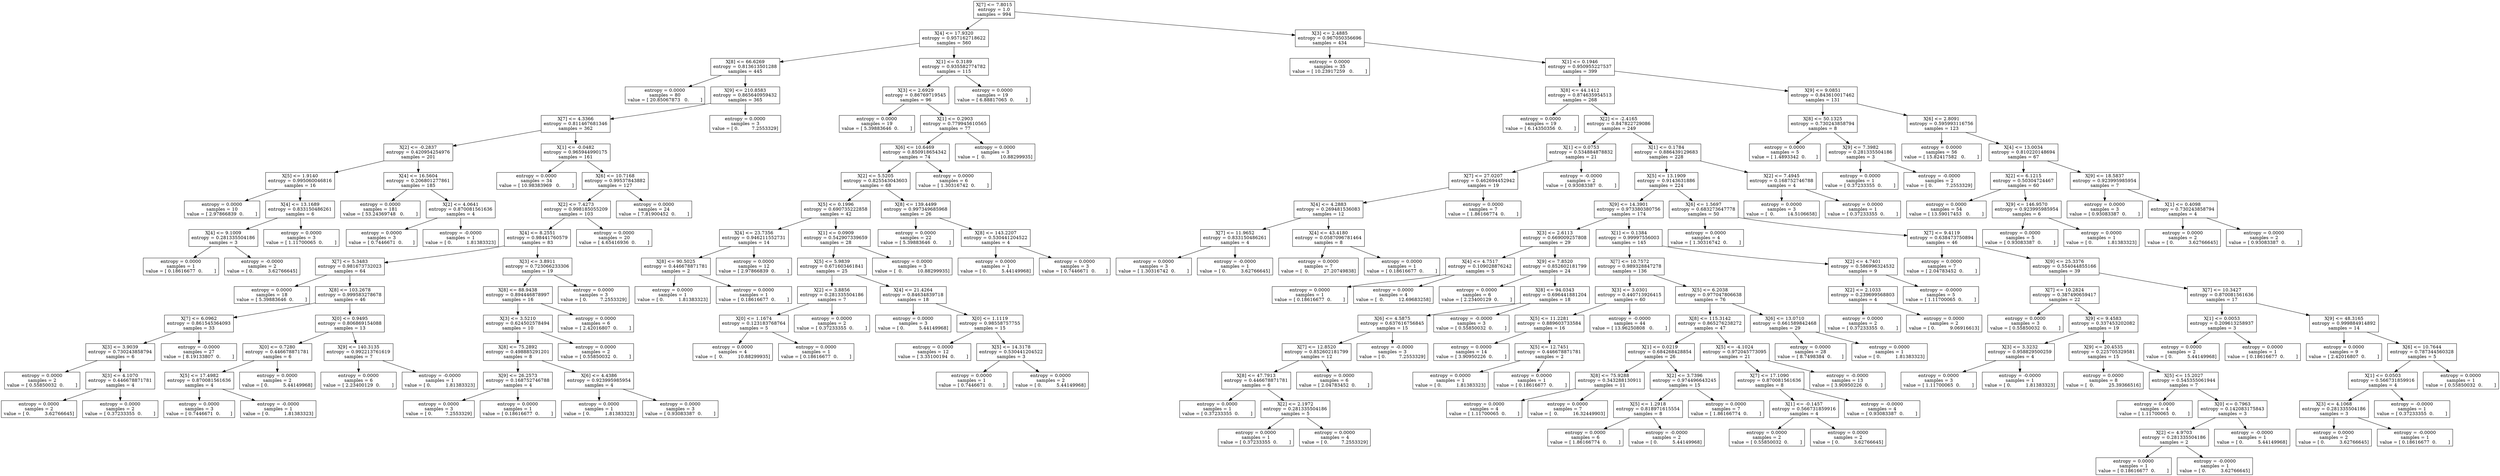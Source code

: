 digraph Tree {
0 [label="X[7] <= 7.8015\nentropy = 1.0\nsamples = 994", shape="box"] ;
1 [label="X[4] <= 17.9320\nentropy = 0.957162718622\nsamples = 560", shape="box"] ;
0 -> 1 ;
2 [label="X[8] <= 66.6269\nentropy = 0.813613501288\nsamples = 445", shape="box"] ;
1 -> 2 ;
3 [label="entropy = 0.0000\nsamples = 80\nvalue = [ 20.85067873   0.        ]", shape="box"] ;
2 -> 3 ;
4 [label="X[9] <= 210.8583\nentropy = 0.865640959432\nsamples = 365", shape="box"] ;
2 -> 4 ;
5 [label="X[7] <= 4.3366\nentropy = 0.811467681346\nsamples = 362", shape="box"] ;
4 -> 5 ;
6 [label="X[2] <= -0.2837\nentropy = 0.420954254976\nsamples = 201", shape="box"] ;
5 -> 6 ;
7 [label="X[5] <= 1.9140\nentropy = 0.995060046816\nsamples = 16", shape="box"] ;
6 -> 7 ;
8 [label="entropy = 0.0000\nsamples = 10\nvalue = [ 2.97866839  0.        ]", shape="box"] ;
7 -> 8 ;
9 [label="X[4] <= 13.1689\nentropy = 0.833150486261\nsamples = 6", shape="box"] ;
7 -> 9 ;
10 [label="X[4] <= 9.1009\nentropy = 0.281335504186\nsamples = 3", shape="box"] ;
9 -> 10 ;
11 [label="entropy = 0.0000\nsamples = 1\nvalue = [ 0.18616677  0.        ]", shape="box"] ;
10 -> 11 ;
12 [label="entropy = -0.0000\nsamples = 2\nvalue = [ 0.          3.62766645]", shape="box"] ;
10 -> 12 ;
13 [label="entropy = 0.0000\nsamples = 3\nvalue = [ 1.11700065  0.        ]", shape="box"] ;
9 -> 13 ;
14 [label="X[4] <= 16.5604\nentropy = 0.206801277861\nsamples = 185", shape="box"] ;
6 -> 14 ;
15 [label="entropy = 0.0000\nsamples = 181\nvalue = [ 53.24369748   0.        ]", shape="box"] ;
14 -> 15 ;
16 [label="X[2] <= 4.0641\nentropy = 0.870081561636\nsamples = 4", shape="box"] ;
14 -> 16 ;
17 [label="entropy = 0.0000\nsamples = 3\nvalue = [ 0.7446671  0.       ]", shape="box"] ;
16 -> 17 ;
18 [label="entropy = -0.0000\nsamples = 1\nvalue = [ 0.          1.81383323]", shape="box"] ;
16 -> 18 ;
19 [label="X[1] <= -0.0482\nentropy = 0.965944990175\nsamples = 161", shape="box"] ;
5 -> 19 ;
20 [label="entropy = 0.0000\nsamples = 34\nvalue = [ 10.98383969   0.        ]", shape="box"] ;
19 -> 20 ;
21 [label="X[6] <= 10.7168\nentropy = 0.99537843882\nsamples = 127", shape="box"] ;
19 -> 21 ;
22 [label="X[2] <= 7.4273\nentropy = 0.998185055209\nsamples = 103", shape="box"] ;
21 -> 22 ;
23 [label="X[4] <= 8.2551\nentropy = 0.98441760579\nsamples = 83", shape="box"] ;
22 -> 23 ;
24 [label="X[7] <= 5.3483\nentropy = 0.981673732023\nsamples = 64", shape="box"] ;
23 -> 24 ;
25 [label="entropy = 0.0000\nsamples = 18\nvalue = [ 5.39883646  0.        ]", shape="box"] ;
24 -> 25 ;
26 [label="X[8] <= 103.2678\nentropy = 0.999583278678\nsamples = 46", shape="box"] ;
24 -> 26 ;
27 [label="X[7] <= 6.0962\nentropy = 0.861545364093\nsamples = 33", shape="box"] ;
26 -> 27 ;
28 [label="X[3] <= 3.9039\nentropy = 0.730243858794\nsamples = 6", shape="box"] ;
27 -> 28 ;
29 [label="entropy = 0.0000\nsamples = 2\nvalue = [ 0.55850032  0.        ]", shape="box"] ;
28 -> 29 ;
30 [label="X[3] <= 4.1070\nentropy = 0.446678871781\nsamples = 4", shape="box"] ;
28 -> 30 ;
31 [label="entropy = 0.0000\nsamples = 2\nvalue = [ 0.          3.62766645]", shape="box"] ;
30 -> 31 ;
32 [label="entropy = 0.0000\nsamples = 2\nvalue = [ 0.37233355  0.        ]", shape="box"] ;
30 -> 32 ;
33 [label="entropy = -0.0000\nsamples = 27\nvalue = [ 8.19133807  0.        ]", shape="box"] ;
27 -> 33 ;
34 [label="X[0] <= 0.9495\nentropy = 0.806869154088\nsamples = 13", shape="box"] ;
26 -> 34 ;
35 [label="X[0] <= 0.7280\nentropy = 0.446678871781\nsamples = 6", shape="box"] ;
34 -> 35 ;
36 [label="X[5] <= 17.4982\nentropy = 0.870081561636\nsamples = 4", shape="box"] ;
35 -> 36 ;
37 [label="entropy = 0.0000\nsamples = 3\nvalue = [ 0.7446671  0.       ]", shape="box"] ;
36 -> 37 ;
38 [label="entropy = -0.0000\nsamples = 1\nvalue = [ 0.          1.81383323]", shape="box"] ;
36 -> 38 ;
39 [label="entropy = 0.0000\nsamples = 2\nvalue = [ 0.          5.44149968]", shape="box"] ;
35 -> 39 ;
40 [label="X[9] <= 140.3135\nentropy = 0.992213761619\nsamples = 7", shape="box"] ;
34 -> 40 ;
41 [label="entropy = 0.0000\nsamples = 6\nvalue = [ 2.23400129  0.        ]", shape="box"] ;
40 -> 41 ;
42 [label="entropy = -0.0000\nsamples = 1\nvalue = [ 0.          1.81383323]", shape="box"] ;
40 -> 42 ;
43 [label="X[3] <= 3.8911\nentropy = 0.723066233306\nsamples = 19", shape="box"] ;
23 -> 43 ;
44 [label="X[8] <= 88.9438\nentropy = 0.894446878997\nsamples = 16", shape="box"] ;
43 -> 44 ;
45 [label="X[3] <= 3.5210\nentropy = 0.624502578494\nsamples = 10", shape="box"] ;
44 -> 45 ;
46 [label="X[8] <= 75.2892\nentropy = 0.498885291201\nsamples = 8", shape="box"] ;
45 -> 46 ;
47 [label="X[9] <= 26.2573\nentropy = 0.168752746788\nsamples = 4", shape="box"] ;
46 -> 47 ;
48 [label="entropy = 0.0000\nsamples = 3\nvalue = [ 0.         7.2553329]", shape="box"] ;
47 -> 48 ;
49 [label="entropy = 0.0000\nsamples = 1\nvalue = [ 0.18616677  0.        ]", shape="box"] ;
47 -> 49 ;
50 [label="X[6] <= 4.4386\nentropy = 0.923995985954\nsamples = 4", shape="box"] ;
46 -> 50 ;
51 [label="entropy = 0.0000\nsamples = 1\nvalue = [ 0.          1.81383323]", shape="box"] ;
50 -> 51 ;
52 [label="entropy = 0.0000\nsamples = 3\nvalue = [ 0.93083387  0.        ]", shape="box"] ;
50 -> 52 ;
53 [label="entropy = 0.0000\nsamples = 2\nvalue = [ 0.55850032  0.        ]", shape="box"] ;
45 -> 53 ;
54 [label="entropy = 0.0000\nsamples = 6\nvalue = [ 2.42016807  0.        ]", shape="box"] ;
44 -> 54 ;
55 [label="entropy = 0.0000\nsamples = 3\nvalue = [ 0.         7.2553329]", shape="box"] ;
43 -> 55 ;
56 [label="entropy = 0.0000\nsamples = 20\nvalue = [ 4.65416936  0.        ]", shape="box"] ;
22 -> 56 ;
57 [label="entropy = 0.0000\nsamples = 24\nvalue = [ 7.81900452  0.        ]", shape="box"] ;
21 -> 57 ;
58 [label="entropy = 0.0000\nsamples = 3\nvalue = [ 0.         7.2553329]", shape="box"] ;
4 -> 58 ;
59 [label="X[1] <= 0.3189\nentropy = 0.935582774782\nsamples = 115", shape="box"] ;
1 -> 59 ;
60 [label="X[3] <= 2.6929\nentropy = 0.86769719545\nsamples = 96", shape="box"] ;
59 -> 60 ;
61 [label="entropy = 0.0000\nsamples = 19\nvalue = [ 5.39883646  0.        ]", shape="box"] ;
60 -> 61 ;
62 [label="X[1] <= 0.2903\nentropy = 0.779945610565\nsamples = 77", shape="box"] ;
60 -> 62 ;
63 [label="X[6] <= 10.6469\nentropy = 0.850918654342\nsamples = 74", shape="box"] ;
62 -> 63 ;
64 [label="X[2] <= 5.5205\nentropy = 0.825543043603\nsamples = 68", shape="box"] ;
63 -> 64 ;
65 [label="X[5] <= 0.1996\nentropy = 0.690735222858\nsamples = 42", shape="box"] ;
64 -> 65 ;
66 [label="X[4] <= 23.7356\nentropy = 0.946211552731\nsamples = 14", shape="box"] ;
65 -> 66 ;
67 [label="X[8] <= 90.5025\nentropy = 0.446678871781\nsamples = 2", shape="box"] ;
66 -> 67 ;
68 [label="entropy = 0.0000\nsamples = 1\nvalue = [ 0.          1.81383323]", shape="box"] ;
67 -> 68 ;
69 [label="entropy = 0.0000\nsamples = 1\nvalue = [ 0.18616677  0.        ]", shape="box"] ;
67 -> 69 ;
70 [label="entropy = 0.0000\nsamples = 12\nvalue = [ 2.97866839  0.        ]", shape="box"] ;
66 -> 70 ;
71 [label="X[1] <= 0.0909\nentropy = 0.542907339659\nsamples = 28", shape="box"] ;
65 -> 71 ;
72 [label="X[5] <= 5.9839\nentropy = 0.671603461841\nsamples = 25", shape="box"] ;
71 -> 72 ;
73 [label="X[2] <= 3.8856\nentropy = 0.281335504186\nsamples = 7", shape="box"] ;
72 -> 73 ;
74 [label="X[0] <= 1.1674\nentropy = 0.123183768764\nsamples = 5", shape="box"] ;
73 -> 74 ;
75 [label="entropy = 0.0000\nsamples = 4\nvalue = [  0.          10.88299935]", shape="box"] ;
74 -> 75 ;
76 [label="entropy = 0.0000\nsamples = 1\nvalue = [ 0.18616677  0.        ]", shape="box"] ;
74 -> 76 ;
77 [label="entropy = 0.0000\nsamples = 2\nvalue = [ 0.37233355  0.        ]", shape="box"] ;
73 -> 77 ;
78 [label="X[4] <= 21.4264\nentropy = 0.84634839718\nsamples = 18", shape="box"] ;
72 -> 78 ;
79 [label="entropy = 0.0000\nsamples = 3\nvalue = [ 0.          5.44149968]", shape="box"] ;
78 -> 79 ;
80 [label="X[0] <= 1.1119\nentropy = 0.98558757755\nsamples = 15", shape="box"] ;
78 -> 80 ;
81 [label="entropy = 0.0000\nsamples = 12\nvalue = [ 3.35100194  0.        ]", shape="box"] ;
80 -> 81 ;
82 [label="X[5] <= 14.3178\nentropy = 0.530441204522\nsamples = 3", shape="box"] ;
80 -> 82 ;
83 [label="entropy = 0.0000\nsamples = 1\nvalue = [ 0.7446671  0.       ]", shape="box"] ;
82 -> 83 ;
84 [label="entropy = 0.0000\nsamples = 2\nvalue = [ 0.          5.44149968]", shape="box"] ;
82 -> 84 ;
85 [label="entropy = 0.0000\nsamples = 3\nvalue = [  0.          10.88299935]", shape="box"] ;
71 -> 85 ;
86 [label="X[8] <= 139.4499\nentropy = 0.997349685968\nsamples = 26", shape="box"] ;
64 -> 86 ;
87 [label="entropy = 0.0000\nsamples = 22\nvalue = [ 5.39883646  0.        ]", shape="box"] ;
86 -> 87 ;
88 [label="X[8] <= 143.2207\nentropy = 0.530441204522\nsamples = 4", shape="box"] ;
86 -> 88 ;
89 [label="entropy = 0.0000\nsamples = 1\nvalue = [ 0.          5.44149968]", shape="box"] ;
88 -> 89 ;
90 [label="entropy = 0.0000\nsamples = 3\nvalue = [ 0.7446671  0.       ]", shape="box"] ;
88 -> 90 ;
91 [label="entropy = 0.0000\nsamples = 6\nvalue = [ 1.30316742  0.        ]", shape="box"] ;
63 -> 91 ;
92 [label="entropy = 0.0000\nsamples = 3\nvalue = [  0.          10.88299935]", shape="box"] ;
62 -> 92 ;
93 [label="entropy = 0.0000\nsamples = 19\nvalue = [ 6.88817065  0.        ]", shape="box"] ;
59 -> 93 ;
94 [label="X[3] <= 2.4885\nentropy = 0.967050356696\nsamples = 434", shape="box"] ;
0 -> 94 ;
95 [label="entropy = 0.0000\nsamples = 35\nvalue = [ 10.23917259   0.        ]", shape="box"] ;
94 -> 95 ;
96 [label="X[1] <= 0.1946\nentropy = 0.950955227537\nsamples = 399", shape="box"] ;
94 -> 96 ;
97 [label="X[8] <= 44.1412\nentropy = 0.874635954513\nsamples = 268", shape="box"] ;
96 -> 97 ;
98 [label="entropy = 0.0000\nsamples = 19\nvalue = [ 6.14350356  0.        ]", shape="box"] ;
97 -> 98 ;
99 [label="X[2] <= -2.4165\nentropy = 0.847822729086\nsamples = 249", shape="box"] ;
97 -> 99 ;
100 [label="X[1] <= 0.0753\nentropy = 0.534884878832\nsamples = 21", shape="box"] ;
99 -> 100 ;
101 [label="X[7] <= 27.0207\nentropy = 0.462694452942\nsamples = 19", shape="box"] ;
100 -> 101 ;
102 [label="X[4] <= 4.2883\nentropy = 0.269481536083\nsamples = 12", shape="box"] ;
101 -> 102 ;
103 [label="X[7] <= 11.9652\nentropy = 0.833150486261\nsamples = 4", shape="box"] ;
102 -> 103 ;
104 [label="entropy = 0.0000\nsamples = 3\nvalue = [ 1.30316742  0.        ]", shape="box"] ;
103 -> 104 ;
105 [label="entropy = -0.0000\nsamples = 1\nvalue = [ 0.          3.62766645]", shape="box"] ;
103 -> 105 ;
106 [label="X[4] <= 43.4180\nentropy = 0.0587096781464\nsamples = 8", shape="box"] ;
102 -> 106 ;
107 [label="entropy = 0.0000\nsamples = 7\nvalue = [  0.          27.20749838]", shape="box"] ;
106 -> 107 ;
108 [label="entropy = 0.0000\nsamples = 1\nvalue = [ 0.18616677  0.        ]", shape="box"] ;
106 -> 108 ;
109 [label="entropy = 0.0000\nsamples = 7\nvalue = [ 1.86166774  0.        ]", shape="box"] ;
101 -> 109 ;
110 [label="entropy = -0.0000\nsamples = 2\nvalue = [ 0.93083387  0.        ]", shape="box"] ;
100 -> 110 ;
111 [label="X[1] <= 0.1784\nentropy = 0.886439129683\nsamples = 228", shape="box"] ;
99 -> 111 ;
112 [label="X[5] <= 13.1909\nentropy = 0.9143631886\nsamples = 224", shape="box"] ;
111 -> 112 ;
113 [label="X[9] <= 14.3901\nentropy = 0.973380380756\nsamples = 174", shape="box"] ;
112 -> 113 ;
114 [label="X[3] <= 2.6113\nentropy = 0.669009257808\nsamples = 29", shape="box"] ;
113 -> 114 ;
115 [label="X[4] <= 4.7517\nentropy = 0.109028876242\nsamples = 5", shape="box"] ;
114 -> 115 ;
116 [label="entropy = 0.0000\nsamples = 1\nvalue = [ 0.18616677  0.        ]", shape="box"] ;
115 -> 116 ;
117 [label="entropy = 0.0000\nsamples = 4\nvalue = [  0.          12.69683258]", shape="box"] ;
115 -> 117 ;
118 [label="X[9] <= 7.8520\nentropy = 0.852602181799\nsamples = 24", shape="box"] ;
114 -> 118 ;
119 [label="entropy = 0.0000\nsamples = 6\nvalue = [ 2.23400129  0.        ]", shape="box"] ;
118 -> 119 ;
120 [label="X[8] <= 94.0343\nentropy = 0.696441881204\nsamples = 18", shape="box"] ;
118 -> 120 ;
121 [label="X[6] <= 4.5875\nentropy = 0.637616756845\nsamples = 15", shape="box"] ;
120 -> 121 ;
122 [label="X[7] <= 12.8520\nentropy = 0.852602181799\nsamples = 12", shape="box"] ;
121 -> 122 ;
123 [label="X[8] <= 47.7913\nentropy = 0.446678871781\nsamples = 6", shape="box"] ;
122 -> 123 ;
124 [label="entropy = 0.0000\nsamples = 1\nvalue = [ 0.37233355  0.        ]", shape="box"] ;
123 -> 124 ;
125 [label="X[2] <= 2.1972\nentropy = 0.281335504186\nsamples = 5", shape="box"] ;
123 -> 125 ;
126 [label="entropy = 0.0000\nsamples = 1\nvalue = [ 0.37233355  0.        ]", shape="box"] ;
125 -> 126 ;
127 [label="entropy = 0.0000\nsamples = 4\nvalue = [ 0.         7.2553329]", shape="box"] ;
125 -> 127 ;
128 [label="entropy = 0.0000\nsamples = 6\nvalue = [ 2.04783452  0.        ]", shape="box"] ;
122 -> 128 ;
129 [label="entropy = -0.0000\nsamples = 3\nvalue = [ 0.         7.2553329]", shape="box"] ;
121 -> 129 ;
130 [label="entropy = -0.0000\nsamples = 3\nvalue = [ 0.55850032  0.        ]", shape="box"] ;
120 -> 130 ;
131 [label="X[1] <= 0.1384\nentropy = 0.99997556003\nsamples = 145", shape="box"] ;
113 -> 131 ;
132 [label="X[7] <= 10.7572\nentropy = 0.989328847278\nsamples = 136", shape="box"] ;
131 -> 132 ;
133 [label="X[3] <= 3.0301\nentropy = 0.440713926415\nsamples = 60", shape="box"] ;
132 -> 133 ;
134 [label="X[5] <= 11.2281\nentropy = 0.889603733584\nsamples = 16", shape="box"] ;
133 -> 134 ;
135 [label="entropy = 0.0000\nsamples = 14\nvalue = [ 3.90950226  0.        ]", shape="box"] ;
134 -> 135 ;
136 [label="X[5] <= 12.7451\nentropy = 0.446678871781\nsamples = 2", shape="box"] ;
134 -> 136 ;
137 [label="entropy = 0.0000\nsamples = 1\nvalue = [ 0.          1.81383323]", shape="box"] ;
136 -> 137 ;
138 [label="entropy = 0.0000\nsamples = 1\nvalue = [ 0.18616677  0.        ]", shape="box"] ;
136 -> 138 ;
139 [label="entropy = -0.0000\nsamples = 44\nvalue = [ 13.96250808   0.        ]", shape="box"] ;
133 -> 139 ;
140 [label="X[5] <= 6.2038\nentropy = 0.977047806638\nsamples = 76", shape="box"] ;
132 -> 140 ;
141 [label="X[8] <= 115.3142\nentropy = 0.865276238272\nsamples = 47", shape="box"] ;
140 -> 141 ;
142 [label="X[1] <= 0.0219\nentropy = 0.684268428854\nsamples = 26", shape="box"] ;
141 -> 142 ;
143 [label="X[8] <= 75.9288\nentropy = 0.343288130911\nsamples = 11", shape="box"] ;
142 -> 143 ;
144 [label="entropy = 0.0000\nsamples = 4\nvalue = [ 1.11700065  0.        ]", shape="box"] ;
143 -> 144 ;
145 [label="entropy = 0.0000\nsamples = 7\nvalue = [  0.          16.32449903]", shape="box"] ;
143 -> 145 ;
146 [label="X[2] <= 3.7396\nentropy = 0.974496643245\nsamples = 15", shape="box"] ;
142 -> 146 ;
147 [label="X[5] <= 1.2918\nentropy = 0.818971615554\nsamples = 8", shape="box"] ;
146 -> 147 ;
148 [label="entropy = 0.0000\nsamples = 6\nvalue = [ 1.86166774  0.        ]", shape="box"] ;
147 -> 148 ;
149 [label="entropy = -0.0000\nsamples = 2\nvalue = [ 0.          5.44149968]", shape="box"] ;
147 -> 149 ;
150 [label="entropy = 0.0000\nsamples = 7\nvalue = [ 1.86166774  0.        ]", shape="box"] ;
146 -> 150 ;
151 [label="X[5] <= -4.1024\nentropy = 0.972045773095\nsamples = 21", shape="box"] ;
141 -> 151 ;
152 [label="X[7] <= 17.1090\nentropy = 0.870081561636\nsamples = 8", shape="box"] ;
151 -> 152 ;
153 [label="X[1] <= -0.1457\nentropy = 0.566731859916\nsamples = 4", shape="box"] ;
152 -> 153 ;
154 [label="entropy = 0.0000\nsamples = 2\nvalue = [ 0.55850032  0.        ]", shape="box"] ;
153 -> 154 ;
155 [label="entropy = 0.0000\nsamples = 2\nvalue = [ 0.          3.62766645]", shape="box"] ;
153 -> 155 ;
156 [label="entropy = -0.0000\nsamples = 4\nvalue = [ 0.93083387  0.        ]", shape="box"] ;
152 -> 156 ;
157 [label="entropy = -0.0000\nsamples = 13\nvalue = [ 3.90950226  0.        ]", shape="box"] ;
151 -> 157 ;
158 [label="X[6] <= 13.0710\nentropy = 0.661589842468\nsamples = 29", shape="box"] ;
140 -> 158 ;
159 [label="entropy = 0.0000\nsamples = 28\nvalue = [ 8.7498384  0.       ]", shape="box"] ;
158 -> 159 ;
160 [label="entropy = 0.0000\nsamples = 1\nvalue = [ 0.          1.81383323]", shape="box"] ;
158 -> 160 ;
161 [label="X[2] <= 4.7401\nentropy = 0.586996324532\nsamples = 9", shape="box"] ;
131 -> 161 ;
162 [label="X[2] <= 2.1033\nentropy = 0.239699568803\nsamples = 4", shape="box"] ;
161 -> 162 ;
163 [label="entropy = 0.0000\nsamples = 2\nvalue = [ 0.37233355  0.        ]", shape="box"] ;
162 -> 163 ;
164 [label="entropy = 0.0000\nsamples = 2\nvalue = [ 0.          9.06916613]", shape="box"] ;
162 -> 164 ;
165 [label="entropy = -0.0000\nsamples = 5\nvalue = [ 1.11700065  0.        ]", shape="box"] ;
161 -> 165 ;
166 [label="X[6] <= 1.5697\nentropy = 0.683273647778\nsamples = 50", shape="box"] ;
112 -> 166 ;
167 [label="entropy = 0.0000\nsamples = 4\nvalue = [ 1.30316742  0.        ]", shape="box"] ;
166 -> 167 ;
168 [label="X[7] <= 9.4119\nentropy = 0.638473750894\nsamples = 46", shape="box"] ;
166 -> 168 ;
169 [label="entropy = 0.0000\nsamples = 7\nvalue = [ 2.04783452  0.        ]", shape="box"] ;
168 -> 169 ;
170 [label="X[9] <= 25.3376\nentropy = 0.554044855166\nsamples = 39", shape="box"] ;
168 -> 170 ;
171 [label="X[7] <= 10.2824\nentropy = 0.387490659417\nsamples = 22", shape="box"] ;
170 -> 171 ;
172 [label="entropy = 0.0000\nsamples = 3\nvalue = [ 0.55850032  0.        ]", shape="box"] ;
171 -> 172 ;
173 [label="X[9] <= 9.4583\nentropy = 0.337453202082\nsamples = 19", shape="box"] ;
171 -> 173 ;
174 [label="X[3] <= 3.3232\nentropy = 0.958829500259\nsamples = 4", shape="box"] ;
173 -> 174 ;
175 [label="entropy = 0.0000\nsamples = 3\nvalue = [ 1.11700065  0.        ]", shape="box"] ;
174 -> 175 ;
176 [label="entropy = -0.0000\nsamples = 1\nvalue = [ 0.          1.81383323]", shape="box"] ;
174 -> 176 ;
177 [label="X[9] <= 20.4535\nentropy = 0.225705329581\nsamples = 15", shape="box"] ;
173 -> 177 ;
178 [label="entropy = 0.0000\nsamples = 8\nvalue = [  0.          25.39366516]", shape="box"] ;
177 -> 178 ;
179 [label="X[5] <= 15.2027\nentropy = 0.545355061944\nsamples = 7", shape="box"] ;
177 -> 179 ;
180 [label="entropy = 0.0000\nsamples = 4\nvalue = [ 1.11700065  0.        ]", shape="box"] ;
179 -> 180 ;
181 [label="X[0] <= 0.7963\nentropy = 0.142083175843\nsamples = 3", shape="box"] ;
179 -> 181 ;
182 [label="X[2] <= 4.9703\nentropy = 0.281335504186\nsamples = 2", shape="box"] ;
181 -> 182 ;
183 [label="entropy = 0.0000\nsamples = 1\nvalue = [ 0.18616677  0.        ]", shape="box"] ;
182 -> 183 ;
184 [label="entropy = -0.0000\nsamples = 1\nvalue = [ 0.          3.62766645]", shape="box"] ;
182 -> 184 ;
185 [label="entropy = -0.0000\nsamples = 1\nvalue = [ 0.          5.44149968]", shape="box"] ;
181 -> 185 ;
186 [label="X[7] <= 10.3427\nentropy = 0.870081561636\nsamples = 17", shape="box"] ;
170 -> 186 ;
187 [label="X[1] <= 0.0053\nentropy = 0.209613258937\nsamples = 3", shape="box"] ;
186 -> 187 ;
188 [label="entropy = 0.0000\nsamples = 2\nvalue = [ 0.          5.44149968]", shape="box"] ;
187 -> 188 ;
189 [label="entropy = 0.0000\nsamples = 1\nvalue = [ 0.18616677  0.        ]", shape="box"] ;
187 -> 189 ;
190 [label="X[9] <= 48.3165\nentropy = 0.999884914892\nsamples = 14", shape="box"] ;
186 -> 190 ;
191 [label="entropy = 0.0000\nsamples = 9\nvalue = [ 2.42016807  0.        ]", shape="box"] ;
190 -> 191 ;
192 [label="X[6] <= 10.7644\nentropy = 0.787344560328\nsamples = 5", shape="box"] ;
190 -> 192 ;
193 [label="X[1] <= 0.0503\nentropy = 0.566731859916\nsamples = 4", shape="box"] ;
192 -> 193 ;
194 [label="X[3] <= 4.1068\nentropy = 0.281335504186\nsamples = 3", shape="box"] ;
193 -> 194 ;
195 [label="entropy = 0.0000\nsamples = 2\nvalue = [ 0.          3.62766645]", shape="box"] ;
194 -> 195 ;
196 [label="entropy = -0.0000\nsamples = 1\nvalue = [ 0.18616677  0.        ]", shape="box"] ;
194 -> 196 ;
197 [label="entropy = -0.0000\nsamples = 1\nvalue = [ 0.37233355  0.        ]", shape="box"] ;
193 -> 197 ;
198 [label="entropy = 0.0000\nsamples = 1\nvalue = [ 0.55850032  0.        ]", shape="box"] ;
192 -> 198 ;
199 [label="X[2] <= 7.4945\nentropy = 0.168752746788\nsamples = 4", shape="box"] ;
111 -> 199 ;
200 [label="entropy = 0.0000\nsamples = 3\nvalue = [  0.         14.5106658]", shape="box"] ;
199 -> 200 ;
201 [label="entropy = 0.0000\nsamples = 1\nvalue = [ 0.37233355  0.        ]", shape="box"] ;
199 -> 201 ;
202 [label="X[9] <= 9.0851\nentropy = 0.843610017462\nsamples = 131", shape="box"] ;
96 -> 202 ;
203 [label="X[8] <= 50.1325\nentropy = 0.730243858794\nsamples = 8", shape="box"] ;
202 -> 203 ;
204 [label="entropy = 0.0000\nsamples = 5\nvalue = [ 1.4893342  0.       ]", shape="box"] ;
203 -> 204 ;
205 [label="X[9] <= 7.3982\nentropy = 0.281335504186\nsamples = 3", shape="box"] ;
203 -> 205 ;
206 [label="entropy = 0.0000\nsamples = 1\nvalue = [ 0.37233355  0.        ]", shape="box"] ;
205 -> 206 ;
207 [label="entropy = -0.0000\nsamples = 2\nvalue = [ 0.         7.2553329]", shape="box"] ;
205 -> 207 ;
208 [label="X[6] <= 2.8091\nentropy = 0.595993116756\nsamples = 123", shape="box"] ;
202 -> 208 ;
209 [label="entropy = 0.0000\nsamples = 56\nvalue = [ 15.82417582   0.        ]", shape="box"] ;
208 -> 209 ;
210 [label="X[4] <= 13.0034\nentropy = 0.810220148694\nsamples = 67", shape="box"] ;
208 -> 210 ;
211 [label="X[2] <= 6.1215\nentropy = 0.50304724467\nsamples = 60", shape="box"] ;
210 -> 211 ;
212 [label="entropy = 0.0000\nsamples = 54\nvalue = [ 13.59017453   0.        ]", shape="box"] ;
211 -> 212 ;
213 [label="X[9] <= 146.9570\nentropy = 0.923995985954\nsamples = 6", shape="box"] ;
211 -> 213 ;
214 [label="entropy = 0.0000\nsamples = 5\nvalue = [ 0.93083387  0.        ]", shape="box"] ;
213 -> 214 ;
215 [label="entropy = 0.0000\nsamples = 1\nvalue = [ 0.          1.81383323]", shape="box"] ;
213 -> 215 ;
216 [label="X[9] <= 18.5837\nentropy = 0.923995985954\nsamples = 7", shape="box"] ;
210 -> 216 ;
217 [label="entropy = 0.0000\nsamples = 3\nvalue = [ 0.93083387  0.        ]", shape="box"] ;
216 -> 217 ;
218 [label="X[1] <= 0.4098\nentropy = 0.730243858794\nsamples = 4", shape="box"] ;
216 -> 218 ;
219 [label="entropy = 0.0000\nsamples = 2\nvalue = [ 0.          3.62766645]", shape="box"] ;
218 -> 219 ;
220 [label="entropy = 0.0000\nsamples = 2\nvalue = [ 0.93083387  0.        ]", shape="box"] ;
218 -> 220 ;
}